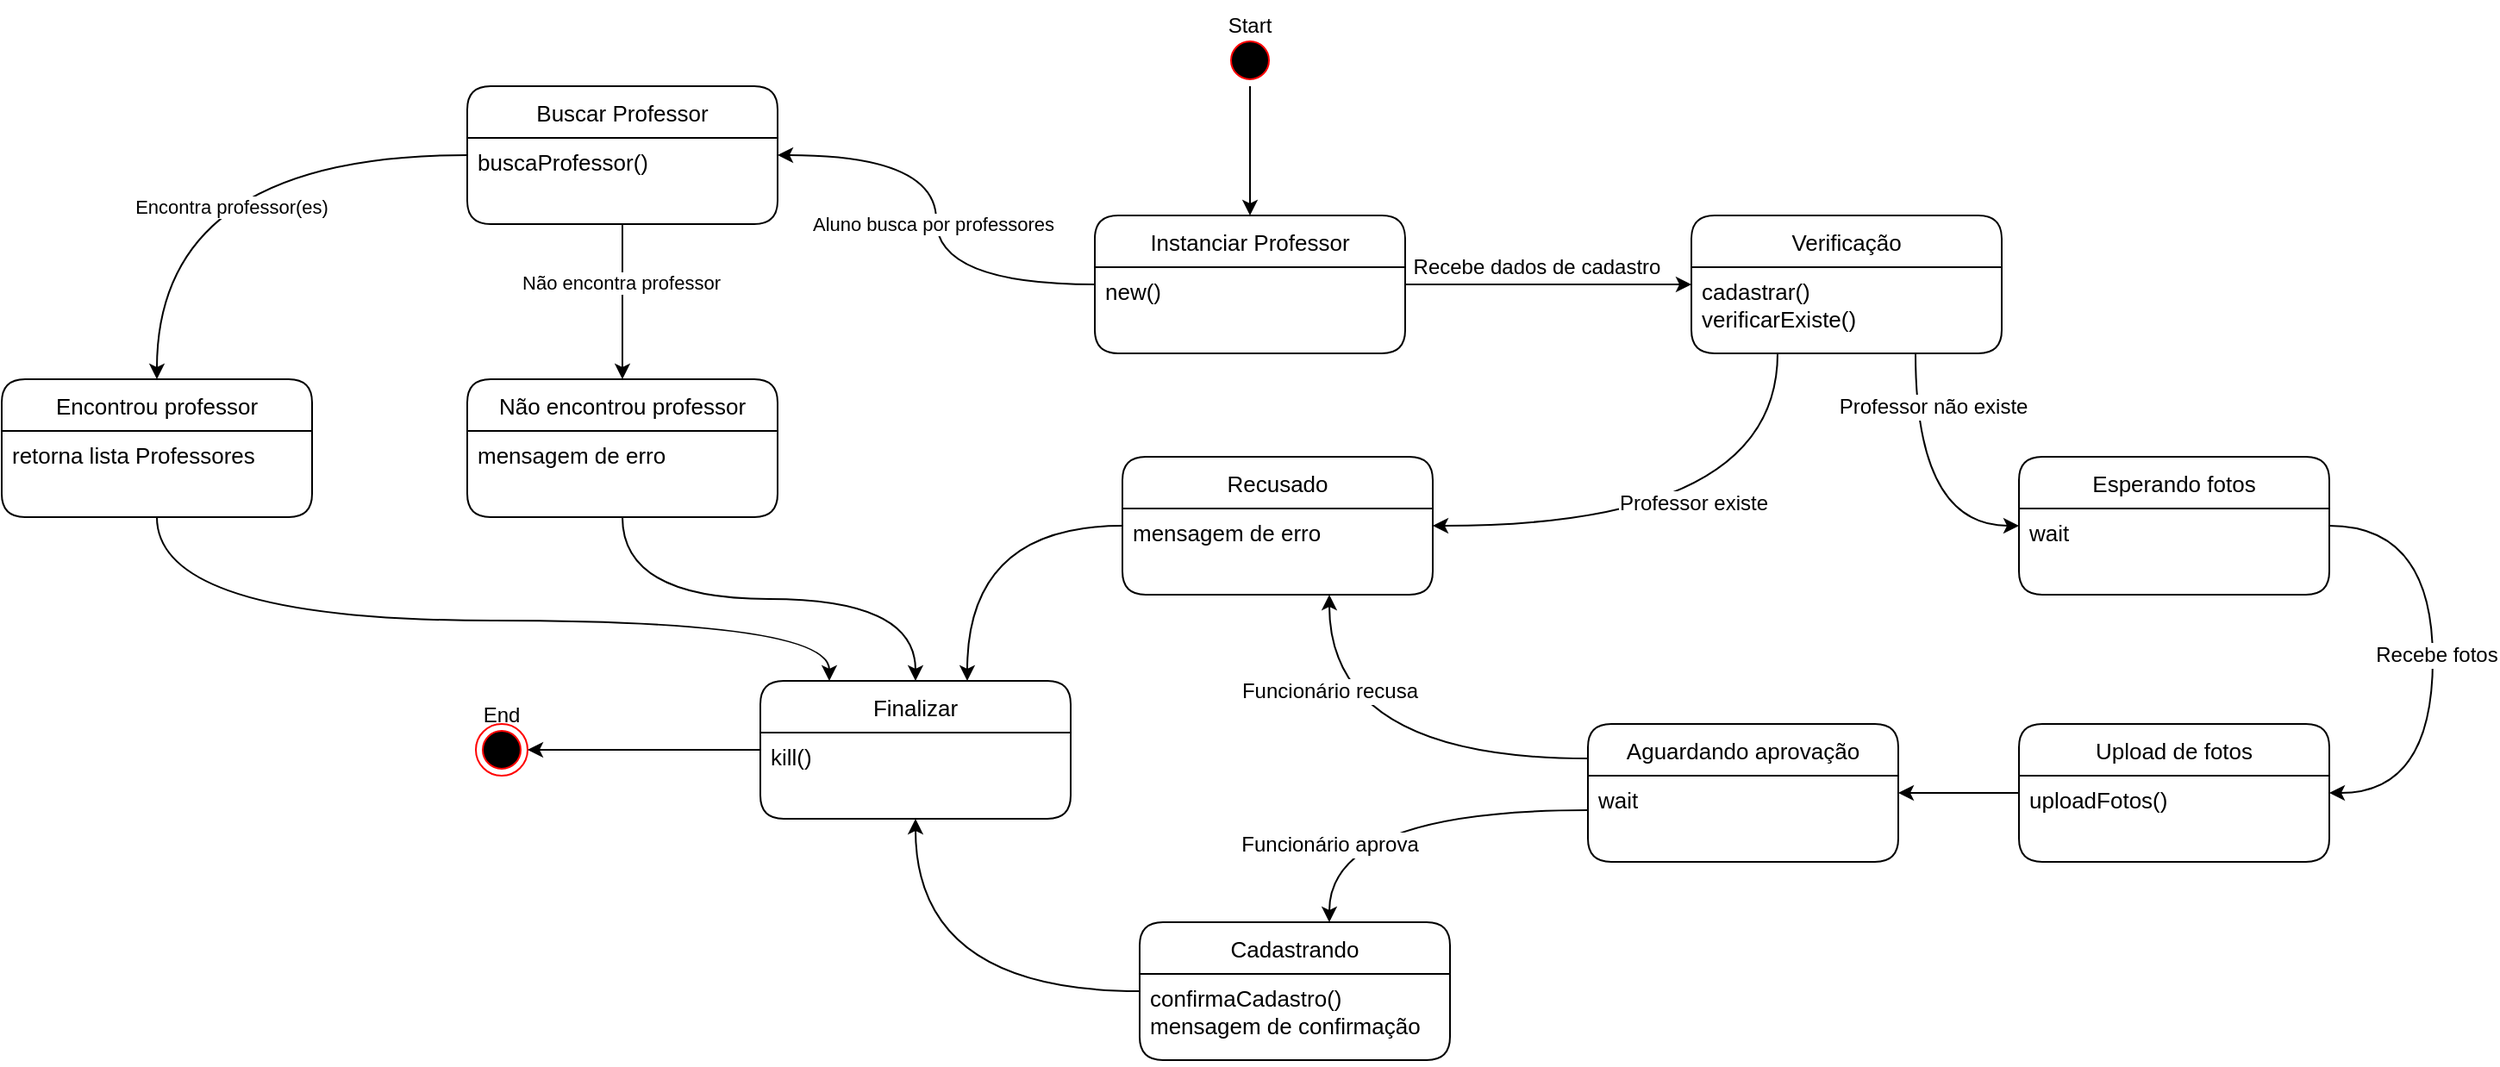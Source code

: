 <mxfile version="17.4.1" type="github">
  <diagram id="s0aPrs5HfquPw13XSlsm" name="Page-1">
    <mxGraphModel dx="1185" dy="662" grid="1" gridSize="10" guides="1" tooltips="1" connect="1" arrows="1" fold="1" page="1" pageScale="1" pageWidth="827" pageHeight="1169" math="0" shadow="0">
      <root>
        <mxCell id="0" />
        <mxCell id="1" parent="0" />
        <mxCell id="Yje8EIRbAULQ11PDXrBn-1" style="edgeStyle=orthogonalEdgeStyle;rounded=0;orthogonalLoop=1;jettySize=auto;html=1;fontSize=12;" edge="1" parent="1" source="Yje8EIRbAULQ11PDXrBn-5" target="Yje8EIRbAULQ11PDXrBn-18">
          <mxGeometry relative="1" as="geometry">
            <mxPoint x="940" y="435" as="targetPoint" />
          </mxGeometry>
        </mxCell>
        <mxCell id="Yje8EIRbAULQ11PDXrBn-2" value="Recebe dados de cadastro" style="edgeLabel;html=1;align=center;verticalAlign=middle;resizable=0;points=[];fontSize=12;" vertex="1" connectable="0" parent="Yje8EIRbAULQ11PDXrBn-1">
          <mxGeometry x="0.196" y="-1" relative="1" as="geometry">
            <mxPoint x="-24" y="-11" as="offset" />
          </mxGeometry>
        </mxCell>
        <mxCell id="Yje8EIRbAULQ11PDXrBn-47" style="edgeStyle=orthogonalEdgeStyle;rounded=0;orthogonalLoop=1;jettySize=auto;html=1;curved=1;" edge="1" parent="1" source="Yje8EIRbAULQ11PDXrBn-5" target="Yje8EIRbAULQ11PDXrBn-45">
          <mxGeometry relative="1" as="geometry" />
        </mxCell>
        <mxCell id="Yje8EIRbAULQ11PDXrBn-52" value="Aluno busca por professores" style="edgeLabel;html=1;align=center;verticalAlign=middle;resizable=0;points=[];" vertex="1" connectable="0" parent="Yje8EIRbAULQ11PDXrBn-47">
          <mxGeometry x="-0.116" y="1" relative="1" as="geometry">
            <mxPoint x="-1" y="-13" as="offset" />
          </mxGeometry>
        </mxCell>
        <mxCell id="Yje8EIRbAULQ11PDXrBn-5" value="Instanciar Professor" style="swimlane;fontStyle=0;childLayout=stackLayout;horizontal=1;startSize=30;horizontalStack=0;resizeParent=1;resizeParentMax=0;resizeLast=0;collapsible=1;marginBottom=0;rounded=1;fontSize=13;" vertex="1" parent="1">
          <mxGeometry x="734" y="335" width="180" height="80" as="geometry" />
        </mxCell>
        <mxCell id="Yje8EIRbAULQ11PDXrBn-6" value="new()" style="text;strokeColor=none;fillColor=none;align=left;verticalAlign=top;spacingLeft=4;spacingRight=4;overflow=hidden;points=[[0,0.5],[1,0.5]];portConstraint=eastwest;rotatable=0;fontSize=13;" vertex="1" parent="Yje8EIRbAULQ11PDXrBn-5">
          <mxGeometry y="30" width="180" height="50" as="geometry" />
        </mxCell>
        <mxCell id="Yje8EIRbAULQ11PDXrBn-7" value="" style="group" vertex="1" connectable="0" parent="1">
          <mxGeometry x="794" y="210" width="60" height="50" as="geometry" />
        </mxCell>
        <mxCell id="Yje8EIRbAULQ11PDXrBn-8" value="" style="ellipse;html=1;shape=startState;fillColor=#000000;strokeColor=#ff0000;rounded=1;" vertex="1" parent="Yje8EIRbAULQ11PDXrBn-7">
          <mxGeometry x="15" y="20" width="30" height="30" as="geometry" />
        </mxCell>
        <mxCell id="Yje8EIRbAULQ11PDXrBn-9" value="Start" style="text;html=1;strokeColor=none;fillColor=none;align=center;verticalAlign=middle;whiteSpace=wrap;rounded=0;" vertex="1" parent="Yje8EIRbAULQ11PDXrBn-7">
          <mxGeometry width="60" height="30" as="geometry" />
        </mxCell>
        <mxCell id="Yje8EIRbAULQ11PDXrBn-10" value="" style="group" vertex="1" connectable="0" parent="1">
          <mxGeometry x="360" y="610" width="60" height="50" as="geometry" />
        </mxCell>
        <mxCell id="Yje8EIRbAULQ11PDXrBn-11" value="" style="ellipse;html=1;shape=endState;fillColor=#000000;strokeColor=#ff0000;rounded=1;" vertex="1" parent="Yje8EIRbAULQ11PDXrBn-10">
          <mxGeometry x="15" y="20" width="30" height="30" as="geometry" />
        </mxCell>
        <mxCell id="Yje8EIRbAULQ11PDXrBn-12" value="End" style="text;html=1;strokeColor=none;fillColor=none;align=center;verticalAlign=middle;whiteSpace=wrap;rounded=0;" vertex="1" parent="Yje8EIRbAULQ11PDXrBn-10">
          <mxGeometry width="60" height="30" as="geometry" />
        </mxCell>
        <mxCell id="Yje8EIRbAULQ11PDXrBn-13" style="edgeStyle=orthogonalEdgeStyle;rounded=0;orthogonalLoop=1;jettySize=auto;html=1;" edge="1" parent="1" source="Yje8EIRbAULQ11PDXrBn-8" target="Yje8EIRbAULQ11PDXrBn-5">
          <mxGeometry relative="1" as="geometry" />
        </mxCell>
        <mxCell id="Yje8EIRbAULQ11PDXrBn-14" style="edgeStyle=orthogonalEdgeStyle;rounded=0;orthogonalLoop=1;jettySize=auto;html=1;fontSize=12;curved=1;" edge="1" parent="1" source="Yje8EIRbAULQ11PDXrBn-18" target="Yje8EIRbAULQ11PDXrBn-21">
          <mxGeometry relative="1" as="geometry">
            <Array as="points">
              <mxPoint x="1130" y="515" />
            </Array>
          </mxGeometry>
        </mxCell>
        <mxCell id="Yje8EIRbAULQ11PDXrBn-15" value="Professor existe" style="edgeLabel;html=1;align=center;verticalAlign=middle;resizable=0;points=[];fontSize=12;" vertex="1" connectable="0" parent="Yje8EIRbAULQ11PDXrBn-14">
          <mxGeometry x="-0.204" y="10" relative="1" as="geometry">
            <mxPoint x="-30" y="-23" as="offset" />
          </mxGeometry>
        </mxCell>
        <mxCell id="Yje8EIRbAULQ11PDXrBn-16" style="edgeStyle=orthogonalEdgeStyle;curved=1;rounded=0;orthogonalLoop=1;jettySize=auto;html=1;fontSize=12;" edge="1" parent="1" source="Yje8EIRbAULQ11PDXrBn-18" target="Yje8EIRbAULQ11PDXrBn-25">
          <mxGeometry relative="1" as="geometry">
            <Array as="points">
              <mxPoint x="1210" y="515" />
            </Array>
          </mxGeometry>
        </mxCell>
        <mxCell id="Yje8EIRbAULQ11PDXrBn-17" value="Professor não existe" style="edgeLabel;html=1;align=center;verticalAlign=middle;resizable=0;points=[];fontSize=12;" vertex="1" connectable="0" parent="Yje8EIRbAULQ11PDXrBn-16">
          <mxGeometry x="-0.526" y="-9" relative="1" as="geometry">
            <mxPoint x="19" y="-7" as="offset" />
          </mxGeometry>
        </mxCell>
        <mxCell id="Yje8EIRbAULQ11PDXrBn-18" value="Verificação" style="swimlane;fontStyle=0;childLayout=stackLayout;horizontal=1;startSize=30;horizontalStack=0;resizeParent=1;resizeParentMax=0;resizeLast=0;collapsible=1;marginBottom=0;rounded=1;fontSize=13;" vertex="1" parent="1">
          <mxGeometry x="1080" y="335" width="180" height="80" as="geometry" />
        </mxCell>
        <mxCell id="Yje8EIRbAULQ11PDXrBn-19" value="cadastrar()&#xa;verificarExiste()" style="text;strokeColor=none;fillColor=none;align=left;verticalAlign=top;spacingLeft=4;spacingRight=4;overflow=hidden;points=[[0,0.5],[1,0.5]];portConstraint=eastwest;rotatable=0;fontSize=13;" vertex="1" parent="Yje8EIRbAULQ11PDXrBn-18">
          <mxGeometry y="30" width="180" height="50" as="geometry" />
        </mxCell>
        <mxCell id="Yje8EIRbAULQ11PDXrBn-20" style="edgeStyle=orthogonalEdgeStyle;curved=1;rounded=0;orthogonalLoop=1;jettySize=auto;html=1;fontSize=12;" edge="1" parent="1" source="Yje8EIRbAULQ11PDXrBn-21" target="Yje8EIRbAULQ11PDXrBn-38">
          <mxGeometry relative="1" as="geometry">
            <Array as="points">
              <mxPoint x="660" y="515" />
            </Array>
          </mxGeometry>
        </mxCell>
        <mxCell id="Yje8EIRbAULQ11PDXrBn-21" value="Recusado" style="swimlane;fontStyle=0;childLayout=stackLayout;horizontal=1;startSize=30;horizontalStack=0;resizeParent=1;resizeParentMax=0;resizeLast=0;collapsible=1;marginBottom=0;rounded=1;fontSize=13;" vertex="1" parent="1">
          <mxGeometry x="750" y="475" width="180" height="80" as="geometry" />
        </mxCell>
        <mxCell id="Yje8EIRbAULQ11PDXrBn-22" value="mensagem de erro&#xa;" style="text;strokeColor=none;fillColor=none;align=left;verticalAlign=top;spacingLeft=4;spacingRight=4;overflow=hidden;points=[[0,0.5],[1,0.5]];portConstraint=eastwest;rotatable=0;fontSize=13;" vertex="1" parent="Yje8EIRbAULQ11PDXrBn-21">
          <mxGeometry y="30" width="180" height="50" as="geometry" />
        </mxCell>
        <mxCell id="Yje8EIRbAULQ11PDXrBn-23" style="edgeStyle=orthogonalEdgeStyle;rounded=0;orthogonalLoop=1;jettySize=auto;html=1;fontSize=12;curved=1;" edge="1" parent="1" source="Yje8EIRbAULQ11PDXrBn-25" target="Yje8EIRbAULQ11PDXrBn-28">
          <mxGeometry relative="1" as="geometry">
            <Array as="points">
              <mxPoint x="1510" y="515" />
              <mxPoint x="1510" y="670" />
            </Array>
          </mxGeometry>
        </mxCell>
        <mxCell id="Yje8EIRbAULQ11PDXrBn-24" value="Recebe fotos" style="edgeLabel;html=1;align=center;verticalAlign=middle;resizable=0;points=[];fontSize=12;" vertex="1" connectable="0" parent="Yje8EIRbAULQ11PDXrBn-23">
          <mxGeometry x="-0.119" y="-1" relative="1" as="geometry">
            <mxPoint x="3" y="14" as="offset" />
          </mxGeometry>
        </mxCell>
        <mxCell id="Yje8EIRbAULQ11PDXrBn-25" value="Esperando fotos" style="swimlane;fontStyle=0;childLayout=stackLayout;horizontal=1;startSize=30;horizontalStack=0;resizeParent=1;resizeParentMax=0;resizeLast=0;collapsible=1;marginBottom=0;rounded=1;fontSize=13;" vertex="1" parent="1">
          <mxGeometry x="1270" y="475" width="180" height="80" as="geometry" />
        </mxCell>
        <mxCell id="Yje8EIRbAULQ11PDXrBn-26" value="wait" style="text;strokeColor=none;fillColor=none;align=left;verticalAlign=top;spacingLeft=4;spacingRight=4;overflow=hidden;points=[[0,0.5],[1,0.5]];portConstraint=eastwest;rotatable=0;fontSize=13;" vertex="1" parent="Yje8EIRbAULQ11PDXrBn-25">
          <mxGeometry y="30" width="180" height="50" as="geometry" />
        </mxCell>
        <mxCell id="Yje8EIRbAULQ11PDXrBn-27" style="edgeStyle=orthogonalEdgeStyle;curved=1;rounded=0;orthogonalLoop=1;jettySize=auto;html=1;fontSize=12;" edge="1" parent="1" source="Yje8EIRbAULQ11PDXrBn-28" target="Yje8EIRbAULQ11PDXrBn-32">
          <mxGeometry relative="1" as="geometry" />
        </mxCell>
        <mxCell id="Yje8EIRbAULQ11PDXrBn-28" value="Upload de fotos" style="swimlane;fontStyle=0;childLayout=stackLayout;horizontal=1;startSize=30;horizontalStack=0;resizeParent=1;resizeParentMax=0;resizeLast=0;collapsible=1;marginBottom=0;rounded=1;fontSize=13;" vertex="1" parent="1">
          <mxGeometry x="1270" y="630" width="180" height="80" as="geometry" />
        </mxCell>
        <mxCell id="Yje8EIRbAULQ11PDXrBn-29" value="uploadFotos()" style="text;strokeColor=none;fillColor=none;align=left;verticalAlign=top;spacingLeft=4;spacingRight=4;overflow=hidden;points=[[0,0.5],[1,0.5]];portConstraint=eastwest;rotatable=0;fontSize=13;" vertex="1" parent="Yje8EIRbAULQ11PDXrBn-28">
          <mxGeometry y="30" width="180" height="50" as="geometry" />
        </mxCell>
        <mxCell id="Yje8EIRbAULQ11PDXrBn-30" style="edgeStyle=orthogonalEdgeStyle;curved=1;rounded=0;orthogonalLoop=1;jettySize=auto;html=1;fontSize=12;" edge="1" parent="1" source="Yje8EIRbAULQ11PDXrBn-32" target="Yje8EIRbAULQ11PDXrBn-21">
          <mxGeometry relative="1" as="geometry">
            <Array as="points">
              <mxPoint x="870" y="650" />
            </Array>
          </mxGeometry>
        </mxCell>
        <mxCell id="Yje8EIRbAULQ11PDXrBn-31" value="Funcionário recusa" style="edgeLabel;html=1;align=center;verticalAlign=middle;resizable=0;points=[];fontSize=12;" vertex="1" connectable="0" parent="Yje8EIRbAULQ11PDXrBn-30">
          <mxGeometry x="0.319" y="-15" relative="1" as="geometry">
            <mxPoint x="-15" y="-28" as="offset" />
          </mxGeometry>
        </mxCell>
        <mxCell id="Yje8EIRbAULQ11PDXrBn-32" value="Aguardando aprovação" style="swimlane;fontStyle=0;childLayout=stackLayout;horizontal=1;startSize=30;horizontalStack=0;resizeParent=1;resizeParentMax=0;resizeLast=0;collapsible=1;marginBottom=0;rounded=1;fontSize=13;" vertex="1" parent="1">
          <mxGeometry x="1020" y="630" width="180" height="80" as="geometry" />
        </mxCell>
        <mxCell id="Yje8EIRbAULQ11PDXrBn-33" value="wait" style="text;strokeColor=none;fillColor=none;align=left;verticalAlign=top;spacingLeft=4;spacingRight=4;overflow=hidden;points=[[0,0.5],[1,0.5]];portConstraint=eastwest;rotatable=0;fontSize=13;" vertex="1" parent="Yje8EIRbAULQ11PDXrBn-32">
          <mxGeometry y="30" width="180" height="50" as="geometry" />
        </mxCell>
        <mxCell id="Yje8EIRbAULQ11PDXrBn-34" style="edgeStyle=orthogonalEdgeStyle;curved=1;rounded=0;orthogonalLoop=1;jettySize=auto;html=1;fontSize=12;" edge="1" parent="1" source="Yje8EIRbAULQ11PDXrBn-35" target="Yje8EIRbAULQ11PDXrBn-38">
          <mxGeometry relative="1" as="geometry" />
        </mxCell>
        <mxCell id="Yje8EIRbAULQ11PDXrBn-35" value="Cadastrando" style="swimlane;fontStyle=0;childLayout=stackLayout;horizontal=1;startSize=30;horizontalStack=0;resizeParent=1;resizeParentMax=0;resizeLast=0;collapsible=1;marginBottom=0;rounded=1;fontSize=13;" vertex="1" parent="1">
          <mxGeometry x="760" y="745" width="180" height="80" as="geometry" />
        </mxCell>
        <mxCell id="Yje8EIRbAULQ11PDXrBn-36" value="confirmaCadastro()&#xa;mensagem de confirmação" style="text;strokeColor=none;fillColor=none;align=left;verticalAlign=top;spacingLeft=4;spacingRight=4;overflow=hidden;points=[[0,0.5],[1,0.5]];portConstraint=eastwest;rotatable=0;fontSize=13;" vertex="1" parent="Yje8EIRbAULQ11PDXrBn-35">
          <mxGeometry y="30" width="180" height="50" as="geometry" />
        </mxCell>
        <mxCell id="Yje8EIRbAULQ11PDXrBn-37" style="edgeStyle=orthogonalEdgeStyle;curved=1;rounded=0;orthogonalLoop=1;jettySize=auto;html=1;fontSize=12;" edge="1" parent="1" source="Yje8EIRbAULQ11PDXrBn-38" target="Yje8EIRbAULQ11PDXrBn-11">
          <mxGeometry relative="1" as="geometry" />
        </mxCell>
        <mxCell id="Yje8EIRbAULQ11PDXrBn-38" value="Finalizar" style="swimlane;fontStyle=0;childLayout=stackLayout;horizontal=1;startSize=30;horizontalStack=0;resizeParent=1;resizeParentMax=0;resizeLast=0;collapsible=1;marginBottom=0;rounded=1;fontSize=13;" vertex="1" parent="1">
          <mxGeometry x="540" y="605" width="180" height="80" as="geometry" />
        </mxCell>
        <mxCell id="Yje8EIRbAULQ11PDXrBn-39" value="kill()" style="text;strokeColor=none;fillColor=none;align=left;verticalAlign=top;spacingLeft=4;spacingRight=4;overflow=hidden;points=[[0,0.5],[1,0.5]];portConstraint=eastwest;rotatable=0;fontSize=13;" vertex="1" parent="Yje8EIRbAULQ11PDXrBn-38">
          <mxGeometry y="30" width="180" height="50" as="geometry" />
        </mxCell>
        <mxCell id="Yje8EIRbAULQ11PDXrBn-40" style="edgeStyle=orthogonalEdgeStyle;curved=1;rounded=0;orthogonalLoop=1;jettySize=auto;html=1;fontSize=12;" edge="1" parent="1" source="Yje8EIRbAULQ11PDXrBn-33" target="Yje8EIRbAULQ11PDXrBn-35">
          <mxGeometry relative="1" as="geometry">
            <Array as="points">
              <mxPoint x="870" y="680" />
            </Array>
          </mxGeometry>
        </mxCell>
        <mxCell id="Yje8EIRbAULQ11PDXrBn-41" value="Funcionário aprova" style="edgeLabel;html=1;align=center;verticalAlign=middle;resizable=0;points=[];fontSize=12;" vertex="1" connectable="0" parent="Yje8EIRbAULQ11PDXrBn-40">
          <mxGeometry x="-0.468" y="3" relative="1" as="geometry">
            <mxPoint x="-93" y="17" as="offset" />
          </mxGeometry>
        </mxCell>
        <mxCell id="Yje8EIRbAULQ11PDXrBn-55" style="edgeStyle=orthogonalEdgeStyle;curved=1;rounded=0;orthogonalLoop=1;jettySize=auto;html=1;" edge="1" parent="1" source="Yje8EIRbAULQ11PDXrBn-45" target="Yje8EIRbAULQ11PDXrBn-48">
          <mxGeometry relative="1" as="geometry" />
        </mxCell>
        <mxCell id="Yje8EIRbAULQ11PDXrBn-58" value="Encontra professor(es)" style="edgeLabel;html=1;align=center;verticalAlign=middle;resizable=0;points=[];" vertex="1" connectable="0" parent="Yje8EIRbAULQ11PDXrBn-55">
          <mxGeometry x="-0.116" y="30" relative="1" as="geometry">
            <mxPoint as="offset" />
          </mxGeometry>
        </mxCell>
        <mxCell id="Yje8EIRbAULQ11PDXrBn-56" style="edgeStyle=orthogonalEdgeStyle;curved=1;rounded=0;orthogonalLoop=1;jettySize=auto;html=1;" edge="1" parent="1" source="Yje8EIRbAULQ11PDXrBn-45" target="Yje8EIRbAULQ11PDXrBn-53">
          <mxGeometry relative="1" as="geometry" />
        </mxCell>
        <mxCell id="Yje8EIRbAULQ11PDXrBn-57" value="Não encontra professor" style="edgeLabel;html=1;align=center;verticalAlign=middle;resizable=0;points=[];" vertex="1" connectable="0" parent="Yje8EIRbAULQ11PDXrBn-56">
          <mxGeometry x="-0.248" y="-1" relative="1" as="geometry">
            <mxPoint as="offset" />
          </mxGeometry>
        </mxCell>
        <mxCell id="Yje8EIRbAULQ11PDXrBn-45" value="Buscar Professor" style="swimlane;fontStyle=0;childLayout=stackLayout;horizontal=1;startSize=30;horizontalStack=0;resizeParent=1;resizeParentMax=0;resizeLast=0;collapsible=1;marginBottom=0;rounded=1;fontSize=13;" vertex="1" parent="1">
          <mxGeometry x="370" y="260" width="180" height="80" as="geometry" />
        </mxCell>
        <mxCell id="Yje8EIRbAULQ11PDXrBn-46" value="buscaProfessor()" style="text;strokeColor=none;fillColor=none;align=left;verticalAlign=top;spacingLeft=4;spacingRight=4;overflow=hidden;points=[[0,0.5],[1,0.5]];portConstraint=eastwest;rotatable=0;fontSize=13;" vertex="1" parent="Yje8EIRbAULQ11PDXrBn-45">
          <mxGeometry y="30" width="180" height="50" as="geometry" />
        </mxCell>
        <mxCell id="Yje8EIRbAULQ11PDXrBn-60" style="edgeStyle=orthogonalEdgeStyle;curved=1;rounded=0;orthogonalLoop=1;jettySize=auto;html=1;" edge="1" parent="1" source="Yje8EIRbAULQ11PDXrBn-48" target="Yje8EIRbAULQ11PDXrBn-38">
          <mxGeometry relative="1" as="geometry">
            <Array as="points">
              <mxPoint x="190" y="570" />
              <mxPoint x="580" y="570" />
            </Array>
          </mxGeometry>
        </mxCell>
        <mxCell id="Yje8EIRbAULQ11PDXrBn-48" value="Encontrou professor" style="swimlane;fontStyle=0;childLayout=stackLayout;horizontal=1;startSize=30;horizontalStack=0;resizeParent=1;resizeParentMax=0;resizeLast=0;collapsible=1;marginBottom=0;rounded=1;fontSize=13;" vertex="1" parent="1">
          <mxGeometry x="100" y="430" width="180" height="80" as="geometry" />
        </mxCell>
        <mxCell id="Yje8EIRbAULQ11PDXrBn-49" value="retorna lista Professores" style="text;strokeColor=none;fillColor=none;align=left;verticalAlign=top;spacingLeft=4;spacingRight=4;overflow=hidden;points=[[0,0.5],[1,0.5]];portConstraint=eastwest;rotatable=0;fontSize=13;" vertex="1" parent="Yje8EIRbAULQ11PDXrBn-48">
          <mxGeometry y="30" width="180" height="50" as="geometry" />
        </mxCell>
        <mxCell id="Yje8EIRbAULQ11PDXrBn-59" style="edgeStyle=orthogonalEdgeStyle;curved=1;rounded=0;orthogonalLoop=1;jettySize=auto;html=1;" edge="1" parent="1" source="Yje8EIRbAULQ11PDXrBn-53" target="Yje8EIRbAULQ11PDXrBn-38">
          <mxGeometry relative="1" as="geometry" />
        </mxCell>
        <mxCell id="Yje8EIRbAULQ11PDXrBn-53" value="Não encontrou professor" style="swimlane;fontStyle=0;childLayout=stackLayout;horizontal=1;startSize=30;horizontalStack=0;resizeParent=1;resizeParentMax=0;resizeLast=0;collapsible=1;marginBottom=0;rounded=1;fontSize=13;" vertex="1" parent="1">
          <mxGeometry x="370" y="430" width="180" height="80" as="geometry" />
        </mxCell>
        <mxCell id="Yje8EIRbAULQ11PDXrBn-54" value="mensagem de erro" style="text;strokeColor=none;fillColor=none;align=left;verticalAlign=top;spacingLeft=4;spacingRight=4;overflow=hidden;points=[[0,0.5],[1,0.5]];portConstraint=eastwest;rotatable=0;fontSize=13;" vertex="1" parent="Yje8EIRbAULQ11PDXrBn-53">
          <mxGeometry y="30" width="180" height="50" as="geometry" />
        </mxCell>
      </root>
    </mxGraphModel>
  </diagram>
</mxfile>

